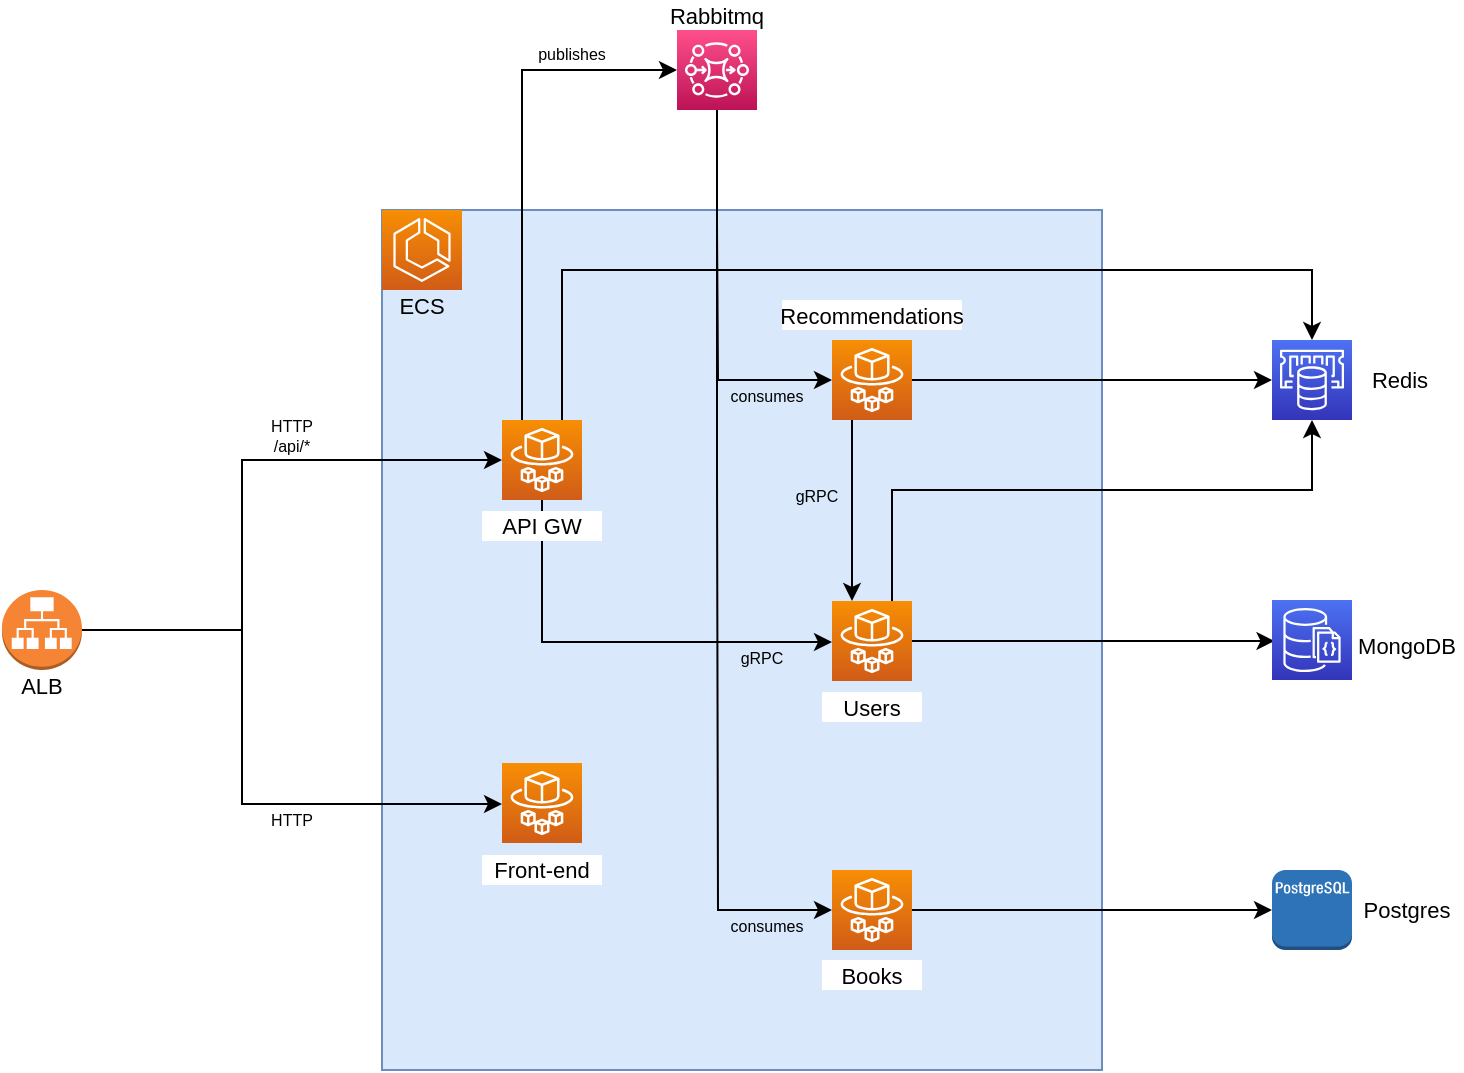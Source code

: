 <mxfile version="19.0.0" type="google"><diagram id="Wtts1UF62ri3c99wnYtU" name="Page-1"><mxGraphModel grid="1" page="1" gridSize="10" guides="1" tooltips="1" connect="1" arrows="1" fold="1" pageScale="1" pageWidth="827" pageHeight="1169" math="0" shadow="0"><root><mxCell id="0"/><mxCell id="1" parent="0"/><mxCell id="nsneMwQ3_d04wiCZn8i1-3" value="" style="rounded=0;whiteSpace=wrap;html=1;fillColor=#dae8fc;strokeColor=#6c8ebf;" vertex="1" parent="1"><mxGeometry x="110" y="210" width="360" height="430" as="geometry"/></mxCell><mxCell id="nsneMwQ3_d04wiCZn8i1-1" value="" style="sketch=0;points=[[0,0,0],[0.25,0,0],[0.5,0,0],[0.75,0,0],[1,0,0],[0,1,0],[0.25,1,0],[0.5,1,0],[0.75,1,0],[1,1,0],[0,0.25,0],[0,0.5,0],[0,0.75,0],[1,0.25,0],[1,0.5,0],[1,0.75,0]];outlineConnect=0;fontColor=#232F3E;gradientColor=#F78E04;gradientDirection=north;fillColor=#D05C17;strokeColor=#ffffff;dashed=0;verticalLabelPosition=bottom;verticalAlign=top;align=center;html=1;fontSize=12;fontStyle=0;aspect=fixed;shape=mxgraph.aws4.resourceIcon;resIcon=mxgraph.aws4.ecs;" vertex="1" parent="1"><mxGeometry x="110" y="210" width="40" height="40" as="geometry"/></mxCell><mxCell id="nsneMwQ3_d04wiCZn8i1-2" value="" style="sketch=0;points=[[0,0,0],[0.25,0,0],[0.5,0,0],[0.75,0,0],[1,0,0],[0,1,0],[0.25,1,0],[0.5,1,0],[0.75,1,0],[1,1,0],[0,0.25,0],[0,0.5,0],[0,0.75,0],[1,0.25,0],[1,0.5,0],[1,0.75,0]];outlineConnect=0;fontColor=#232F3E;gradientColor=#F78E04;gradientDirection=north;fillColor=#D05C17;strokeColor=#ffffff;dashed=0;verticalLabelPosition=bottom;verticalAlign=top;align=center;html=1;fontSize=12;fontStyle=0;aspect=fixed;shape=mxgraph.aws4.resourceIcon;resIcon=mxgraph.aws4.fargate;" vertex="1" parent="1"><mxGeometry x="170" y="486.5" width="40" height="40" as="geometry"/></mxCell><mxCell id="nsneMwQ3_d04wiCZn8i1-4" value="ECS" style="text;html=1;strokeColor=none;fillColor=none;align=center;verticalAlign=middle;whiteSpace=wrap;rounded=0;fontSize=11;" vertex="1" parent="1"><mxGeometry x="110" y="250" width="40" height="15" as="geometry"/></mxCell><mxCell id="nsneMwQ3_d04wiCZn8i1-5" value="Front-end" style="text;html=1;strokeColor=none;fillColor=default;align=center;verticalAlign=middle;whiteSpace=wrap;rounded=0;fontSize=11;" vertex="1" parent="1"><mxGeometry x="160" y="532.5" width="60" height="15" as="geometry"/></mxCell><mxCell id="nsneMwQ3_d04wiCZn8i1-9" style="edgeStyle=orthogonalEdgeStyle;rounded=0;orthogonalLoop=1;jettySize=auto;html=1;entryX=0;entryY=0.5;entryDx=0;entryDy=0;entryPerimeter=0;" edge="1" parent="1" source="nsneMwQ3_d04wiCZn8i1-6" target="nsneMwQ3_d04wiCZn8i1-7"><mxGeometry relative="1" as="geometry"><Array as="points"><mxPoint x="40" y="420"/><mxPoint x="40" y="335"/></Array></mxGeometry></mxCell><mxCell id="nsneMwQ3_d04wiCZn8i1-10" style="edgeStyle=orthogonalEdgeStyle;rounded=0;orthogonalLoop=1;jettySize=auto;html=1;entryX=0;entryY=0.5;entryDx=0;entryDy=0;entryPerimeter=0;" edge="1" parent="1" source="nsneMwQ3_d04wiCZn8i1-6" target="nsneMwQ3_d04wiCZn8i1-2"><mxGeometry relative="1" as="geometry"><Array as="points"><mxPoint x="40" y="420"/><mxPoint x="40" y="507"/><mxPoint x="170" y="507"/></Array></mxGeometry></mxCell><mxCell id="nsneMwQ3_d04wiCZn8i1-6" value="" style="outlineConnect=0;dashed=0;verticalLabelPosition=bottom;verticalAlign=top;align=center;html=1;shape=mxgraph.aws3.application_load_balancer;fillColor=#F58534;gradientColor=none;" vertex="1" parent="1"><mxGeometry x="-80" y="400" width="40" height="40" as="geometry"/></mxCell><mxCell id="nsneMwQ3_d04wiCZn8i1-38" style="edgeStyle=orthogonalEdgeStyle;rounded=0;orthogonalLoop=1;jettySize=auto;html=1;entryX=0.5;entryY=0;entryDx=0;entryDy=0;entryPerimeter=0;fontSize=11;exitX=0.75;exitY=0;exitDx=0;exitDy=0;exitPerimeter=0;" edge="1" parent="1" source="nsneMwQ3_d04wiCZn8i1-7" target="nsneMwQ3_d04wiCZn8i1-27"><mxGeometry relative="1" as="geometry"><Array as="points"><mxPoint x="200" y="240"/><mxPoint x="575" y="240"/></Array></mxGeometry></mxCell><mxCell id="nsneMwQ3_d04wiCZn8i1-42" style="edgeStyle=orthogonalEdgeStyle;rounded=0;orthogonalLoop=1;jettySize=auto;html=1;entryX=0;entryY=0.5;entryDx=0;entryDy=0;entryPerimeter=0;fontSize=11;exitX=0.25;exitY=0;exitDx=0;exitDy=0;exitPerimeter=0;" edge="1" parent="1" source="nsneMwQ3_d04wiCZn8i1-7" target="nsneMwQ3_d04wiCZn8i1-39"><mxGeometry relative="1" as="geometry"><Array as="points"><mxPoint x="180" y="140"/></Array></mxGeometry></mxCell><mxCell id="nsneMwQ3_d04wiCZn8i1-46" style="edgeStyle=orthogonalEdgeStyle;rounded=0;orthogonalLoop=1;jettySize=auto;html=1;entryX=0;entryY=0.5;entryDx=0;entryDy=0;entryPerimeter=0;fontSize=11;" edge="1" parent="1" source="nsneMwQ3_d04wiCZn8i1-7" target="nsneMwQ3_d04wiCZn8i1-13"><mxGeometry relative="1" as="geometry"><Array as="points"><mxPoint x="190" y="426"/><mxPoint x="335" y="426"/></Array></mxGeometry></mxCell><mxCell id="nsneMwQ3_d04wiCZn8i1-7" value="" style="sketch=0;points=[[0,0,0],[0.25,0,0],[0.5,0,0],[0.75,0,0],[1,0,0],[0,1,0],[0.25,1,0],[0.5,1,0],[0.75,1,0],[1,1,0],[0,0.25,0],[0,0.5,0],[0,0.75,0],[1,0.25,0],[1,0.5,0],[1,0.75,0]];outlineConnect=0;fontColor=#232F3E;gradientColor=#F78E04;gradientDirection=north;fillColor=#D05C17;strokeColor=#ffffff;dashed=0;verticalLabelPosition=bottom;verticalAlign=top;align=center;html=1;fontSize=12;fontStyle=0;aspect=fixed;shape=mxgraph.aws4.resourceIcon;resIcon=mxgraph.aws4.fargate;" vertex="1" parent="1"><mxGeometry x="170" y="315" width="40" height="40" as="geometry"/></mxCell><mxCell id="nsneMwQ3_d04wiCZn8i1-8" value="API GW" style="text;html=1;strokeColor=none;fillColor=default;align=center;verticalAlign=middle;whiteSpace=wrap;rounded=0;fontSize=11;" vertex="1" parent="1"><mxGeometry x="160" y="360.5" width="60" height="15" as="geometry"/></mxCell><mxCell id="nsneMwQ3_d04wiCZn8i1-12" value="ALB" style="text;html=1;strokeColor=none;fillColor=none;align=center;verticalAlign=middle;whiteSpace=wrap;rounded=0;fontSize=11;" vertex="1" parent="1"><mxGeometry x="-80" y="440" width="40" height="15" as="geometry"/></mxCell><mxCell id="nsneMwQ3_d04wiCZn8i1-33" style="edgeStyle=orthogonalEdgeStyle;rounded=0;orthogonalLoop=1;jettySize=auto;html=1;entryX=0;entryY=0.5;entryDx=0;entryDy=0;entryPerimeter=0;" edge="1" parent="1" source="nsneMwQ3_d04wiCZn8i1-13"><mxGeometry relative="1" as="geometry"><mxPoint x="556.25" y="425.5" as="targetPoint"/></mxGeometry></mxCell><mxCell id="nsneMwQ3_d04wiCZn8i1-35" style="edgeStyle=orthogonalEdgeStyle;rounded=0;orthogonalLoop=1;jettySize=auto;html=1;entryX=0.5;entryY=1;entryDx=0;entryDy=0;entryPerimeter=0;exitX=0.75;exitY=0;exitDx=0;exitDy=0;exitPerimeter=0;" edge="1" parent="1" target="nsneMwQ3_d04wiCZn8i1-27" source="nsneMwQ3_d04wiCZn8i1-13"><mxGeometry relative="1" as="geometry"><Array as="points"><mxPoint x="365" y="350"/><mxPoint x="575" y="350"/></Array><mxPoint x="355" y="406" as="sourcePoint"/></mxGeometry></mxCell><mxCell id="nsneMwQ3_d04wiCZn8i1-13" value="" style="sketch=0;points=[[0,0,0],[0.25,0,0],[0.5,0,0],[0.75,0,0],[1,0,0],[0,1,0],[0.25,1,0],[0.5,1,0],[0.75,1,0],[1,1,0],[0,0.25,0],[0,0.5,0],[0,0.75,0],[1,0.25,0],[1,0.5,0],[1,0.75,0]];outlineConnect=0;fontColor=#232F3E;gradientColor=#F78E04;gradientDirection=north;fillColor=#D05C17;strokeColor=#ffffff;dashed=0;verticalLabelPosition=bottom;verticalAlign=top;align=center;html=1;fontSize=12;fontStyle=0;aspect=fixed;shape=mxgraph.aws4.resourceIcon;resIcon=mxgraph.aws4.fargate;" vertex="1" parent="1"><mxGeometry x="335" y="405.5" width="40" height="40" as="geometry"/></mxCell><mxCell id="nsneMwQ3_d04wiCZn8i1-14" value="Users" style="text;html=1;strokeColor=none;fillColor=default;align=center;verticalAlign=middle;whiteSpace=wrap;rounded=0;fontSize=11;" vertex="1" parent="1"><mxGeometry x="330" y="451" width="50" height="15" as="geometry"/></mxCell><mxCell id="nsneMwQ3_d04wiCZn8i1-24" style="edgeStyle=orthogonalEdgeStyle;rounded=0;orthogonalLoop=1;jettySize=auto;html=1;entryX=0;entryY=0.5;entryDx=0;entryDy=0;entryPerimeter=0;" edge="1" parent="1" source="nsneMwQ3_d04wiCZn8i1-15" target="nsneMwQ3_d04wiCZn8i1-23"><mxGeometry relative="1" as="geometry"/></mxCell><mxCell id="nsneMwQ3_d04wiCZn8i1-15" value="" style="sketch=0;points=[[0,0,0],[0.25,0,0],[0.5,0,0],[0.75,0,0],[1,0,0],[0,1,0],[0.25,1,0],[0.5,1,0],[0.75,1,0],[1,1,0],[0,0.25,0],[0,0.5,0],[0,0.75,0],[1,0.25,0],[1,0.5,0],[1,0.75,0]];outlineConnect=0;fontColor=#232F3E;gradientColor=#F78E04;gradientDirection=north;fillColor=#D05C17;strokeColor=#ffffff;dashed=0;verticalLabelPosition=bottom;verticalAlign=top;align=center;html=1;fontSize=12;fontStyle=0;aspect=fixed;shape=mxgraph.aws4.resourceIcon;resIcon=mxgraph.aws4.fargate;" vertex="1" parent="1"><mxGeometry x="335" y="540" width="40" height="40" as="geometry"/></mxCell><mxCell id="nsneMwQ3_d04wiCZn8i1-16" value="Books" style="text;html=1;strokeColor=none;fillColor=default;align=center;verticalAlign=middle;whiteSpace=wrap;rounded=0;fontSize=11;" vertex="1" parent="1"><mxGeometry x="330" y="585" width="50" height="15" as="geometry"/></mxCell><mxCell id="nsneMwQ3_d04wiCZn8i1-34" style="edgeStyle=orthogonalEdgeStyle;rounded=0;orthogonalLoop=1;jettySize=auto;html=1;entryX=0;entryY=0.5;entryDx=0;entryDy=0;entryPerimeter=0;" edge="1" parent="1" source="nsneMwQ3_d04wiCZn8i1-20" target="nsneMwQ3_d04wiCZn8i1-27"><mxGeometry relative="1" as="geometry"/></mxCell><mxCell id="4mT0W4V_6yErHkw0P9_g-1" style="edgeStyle=orthogonalEdgeStyle;rounded=0;orthogonalLoop=1;jettySize=auto;html=1;exitX=0.25;exitY=1;exitDx=0;exitDy=0;exitPerimeter=0;entryX=0.25;entryY=0;entryDx=0;entryDy=0;entryPerimeter=0;" edge="1" parent="1" source="nsneMwQ3_d04wiCZn8i1-20" target="nsneMwQ3_d04wiCZn8i1-13"><mxGeometry relative="1" as="geometry"/></mxCell><mxCell id="nsneMwQ3_d04wiCZn8i1-20" value="" style="sketch=0;points=[[0,0,0],[0.25,0,0],[0.5,0,0],[0.75,0,0],[1,0,0],[0,1,0],[0.25,1,0],[0.5,1,0],[0.75,1,0],[1,1,0],[0,0.25,0],[0,0.5,0],[0,0.75,0],[1,0.25,0],[1,0.5,0],[1,0.75,0]];outlineConnect=0;fontColor=#232F3E;gradientColor=#F78E04;gradientDirection=north;fillColor=#D05C17;strokeColor=#ffffff;dashed=0;verticalLabelPosition=bottom;verticalAlign=top;align=center;html=1;fontSize=12;fontStyle=0;aspect=fixed;shape=mxgraph.aws4.resourceIcon;resIcon=mxgraph.aws4.fargate;" vertex="1" parent="1"><mxGeometry x="335" y="275" width="40" height="40" as="geometry"/></mxCell><mxCell id="nsneMwQ3_d04wiCZn8i1-21" value="Recommendations" style="text;html=1;strokeColor=none;fillColor=default;align=center;verticalAlign=middle;whiteSpace=wrap;rounded=0;fontSize=11;" vertex="1" parent="1"><mxGeometry x="310" y="255" width="90" height="15" as="geometry"/></mxCell><mxCell id="nsneMwQ3_d04wiCZn8i1-23" value="" style="outlineConnect=0;dashed=0;verticalLabelPosition=bottom;verticalAlign=top;align=center;html=1;shape=mxgraph.aws3.postgre_sql_instance;fillColor=#2E73B8;gradientColor=none;" vertex="1" parent="1"><mxGeometry x="555" y="540" width="40" height="40" as="geometry"/></mxCell><mxCell id="nsneMwQ3_d04wiCZn8i1-27" value="" style="sketch=0;points=[[0,0,0],[0.25,0,0],[0.5,0,0],[0.75,0,0],[1,0,0],[0,1,0],[0.25,1,0],[0.5,1,0],[0.75,1,0],[1,1,0],[0,0.25,0],[0,0.5,0],[0,0.75,0],[1,0.25,0],[1,0.5,0],[1,0.75,0]];outlineConnect=0;fontColor=#232F3E;gradientColor=#4D72F3;gradientDirection=north;fillColor=#3334B9;strokeColor=#ffffff;dashed=0;verticalLabelPosition=bottom;verticalAlign=top;align=center;html=1;fontSize=12;fontStyle=0;aspect=fixed;shape=mxgraph.aws4.resourceIcon;resIcon=mxgraph.aws4.elasticache;" vertex="1" parent="1"><mxGeometry x="555" y="275" width="40" height="40" as="geometry"/></mxCell><mxCell id="nsneMwQ3_d04wiCZn8i1-36" value="Redis" style="text;html=1;strokeColor=none;fillColor=default;align=center;verticalAlign=middle;whiteSpace=wrap;rounded=0;fontSize=11;" vertex="1" parent="1"><mxGeometry x="596" y="287.5" width="46.25" height="15" as="geometry"/></mxCell><mxCell id="nsneMwQ3_d04wiCZn8i1-59" style="edgeStyle=orthogonalEdgeStyle;rounded=0;orthogonalLoop=1;jettySize=auto;html=1;entryX=0;entryY=0.5;entryDx=0;entryDy=0;entryPerimeter=0;fontSize=8;" edge="1" parent="1" source="nsneMwQ3_d04wiCZn8i1-39" target="nsneMwQ3_d04wiCZn8i1-15"><mxGeometry relative="1" as="geometry"><Array as="points"><mxPoint x="278" y="340"/><mxPoint x="278" y="540"/></Array></mxGeometry></mxCell><mxCell id="nsneMwQ3_d04wiCZn8i1-60" style="edgeStyle=orthogonalEdgeStyle;rounded=0;orthogonalLoop=1;jettySize=auto;html=1;entryX=0;entryY=0.5;entryDx=0;entryDy=0;entryPerimeter=0;fontSize=8;" edge="1" parent="1" source="nsneMwQ3_d04wiCZn8i1-39" target="nsneMwQ3_d04wiCZn8i1-20"><mxGeometry relative="1" as="geometry"><Array as="points"><mxPoint x="278" y="218"/><mxPoint x="278" y="218"/><mxPoint x="278" y="295"/></Array></mxGeometry></mxCell><mxCell id="nsneMwQ3_d04wiCZn8i1-39" value="" style="sketch=0;points=[[0,0,0],[0.25,0,0],[0.5,0,0],[0.75,0,0],[1,0,0],[0,1,0],[0.25,1,0],[0.5,1,0],[0.75,1,0],[1,1,0],[0,0.25,0],[0,0.5,0],[0,0.75,0],[1,0.25,0],[1,0.5,0],[1,0.75,0]];outlineConnect=0;fontColor=#232F3E;gradientColor=#FF4F8B;gradientDirection=north;fillColor=#BC1356;strokeColor=#ffffff;dashed=0;verticalLabelPosition=bottom;verticalAlign=top;align=center;html=1;fontSize=12;fontStyle=0;aspect=fixed;shape=mxgraph.aws4.resourceIcon;resIcon=mxgraph.aws4.mq;" vertex="1" parent="1"><mxGeometry x="257.5" y="120" width="40" height="40" as="geometry"/></mxCell><mxCell id="nsneMwQ3_d04wiCZn8i1-40" value="MongoDB" style="text;html=1;strokeColor=none;fillColor=default;align=center;verticalAlign=middle;whiteSpace=wrap;rounded=0;fontSize=11;" vertex="1" parent="1"><mxGeometry x="595" y="420" width="55" height="15" as="geometry"/></mxCell><mxCell id="nsneMwQ3_d04wiCZn8i1-41" value="Postgres" style="text;html=1;strokeColor=none;fillColor=default;align=center;verticalAlign=middle;whiteSpace=wrap;rounded=0;fontSize=11;" vertex="1" parent="1"><mxGeometry x="595" y="552.5" width="55" height="15" as="geometry"/></mxCell><mxCell id="nsneMwQ3_d04wiCZn8i1-43" value="Rabbitmq" style="text;html=1;strokeColor=none;fillColor=none;align=center;verticalAlign=middle;whiteSpace=wrap;rounded=0;fontSize=11;" vertex="1" parent="1"><mxGeometry x="250" y="105" width="55" height="15" as="geometry"/></mxCell><mxCell id="nsneMwQ3_d04wiCZn8i1-51" value="publishes" style="text;html=1;strokeColor=none;fillColor=none;align=center;verticalAlign=middle;whiteSpace=wrap;rounded=0;fontSize=8;" vertex="1" parent="1"><mxGeometry x="180.25" y="124" width="49.75" height="15" as="geometry"/></mxCell><mxCell id="nsneMwQ3_d04wiCZn8i1-52" value="gRPC" style="text;html=1;strokeColor=none;fillColor=none;align=center;verticalAlign=middle;whiteSpace=wrap;rounded=0;fontSize=8;" vertex="1" parent="1"><mxGeometry x="284.75" y="426" width="30.25" height="15" as="geometry"/></mxCell><mxCell id="nsneMwQ3_d04wiCZn8i1-53" value="HTTP" style="text;html=1;strokeColor=none;fillColor=none;align=center;verticalAlign=middle;whiteSpace=wrap;rounded=0;fontSize=8;" vertex="1" parent="1"><mxGeometry x="40" y="507.5" width="49.75" height="15" as="geometry"/></mxCell><mxCell id="nsneMwQ3_d04wiCZn8i1-54" value="HTTP&lt;br&gt;/api/*" style="text;html=1;strokeColor=none;fillColor=none;align=center;verticalAlign=middle;whiteSpace=wrap;rounded=0;fontSize=8;" vertex="1" parent="1"><mxGeometry x="40" y="310" width="49.75" height="25" as="geometry"/></mxCell><mxCell id="nsneMwQ3_d04wiCZn8i1-55" value="gRPC" style="text;html=1;strokeColor=none;fillColor=none;align=center;verticalAlign=middle;whiteSpace=wrap;rounded=0;fontSize=8;" vertex="1" parent="1"><mxGeometry x="310" y="345.5" width="35.25" height="15" as="geometry"/></mxCell><mxCell id="nsneMwQ3_d04wiCZn8i1-56" value="consumes" style="text;html=1;strokeColor=none;fillColor=none;align=center;verticalAlign=middle;whiteSpace=wrap;rounded=0;fontSize=8;" vertex="1" parent="1"><mxGeometry x="280" y="295" width="44.75" height="15" as="geometry"/></mxCell><mxCell id="nsneMwQ3_d04wiCZn8i1-57" value="consumes" style="text;html=1;strokeColor=none;fillColor=none;align=center;verticalAlign=middle;whiteSpace=wrap;rounded=0;fontSize=8;" vertex="1" parent="1"><mxGeometry x="280" y="560" width="44.75" height="15" as="geometry"/></mxCell><mxCell id="iVS0kTLn0Rq109rE7dJX-1" value="" style="sketch=0;points=[[0,0,0],[0.25,0,0],[0.5,0,0],[0.75,0,0],[1,0,0],[0,1,0],[0.25,1,0],[0.5,1,0],[0.75,1,0],[1,1,0],[0,0.25,0],[0,0.5,0],[0,0.75,0],[1,0.25,0],[1,0.5,0],[1,0.75,0]];outlineConnect=0;fontColor=#232F3E;gradientColor=#4D72F3;gradientDirection=north;fillColor=#3334B9;strokeColor=#ffffff;dashed=0;verticalLabelPosition=bottom;verticalAlign=top;align=center;html=1;fontSize=12;fontStyle=0;aspect=fixed;shape=mxgraph.aws4.resourceIcon;resIcon=mxgraph.aws4.documentdb_with_mongodb_compatibility;" vertex="1" parent="1"><mxGeometry x="555" y="405" width="40" height="40" as="geometry"/></mxCell></root></mxGraphModel></diagram></mxfile>